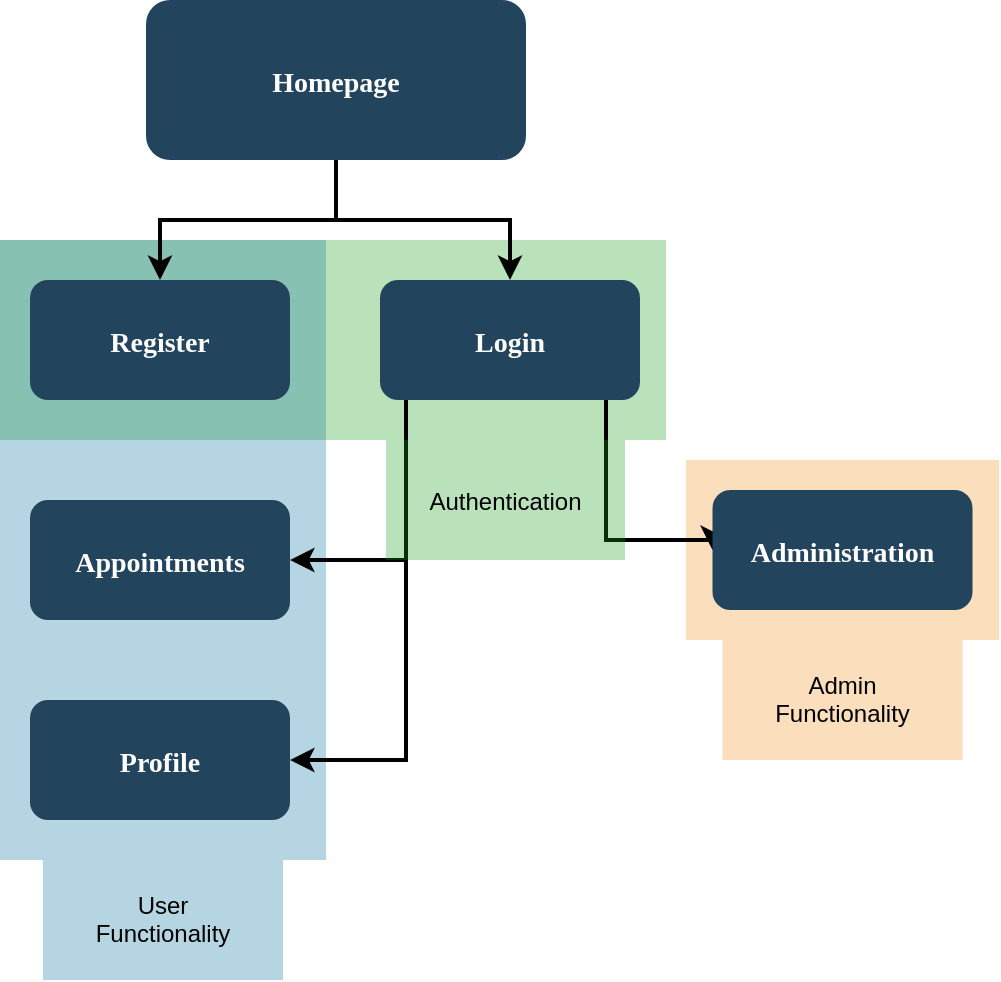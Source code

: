 <mxfile version="14.8.5" type="device"><diagram name="Page-1" id="2c0d36ab-eaac-3732-788b-9136903baeff"><mxGraphModel dx="782" dy="476" grid="1" gridSize="10" guides="1" tooltips="1" connect="1" arrows="1" fold="1" page="1" pageScale="1.5" pageWidth="1169" pageHeight="827" background="none" math="0" shadow="0"><root><mxCell id="0"/><mxCell id="1" parent="0"/><mxCell id="IGQcziRYtUCAI9lG8nns-122" value="" style="strokeColor=none;opacity=30;fillColor=#1C9E1C;" vertex="1" parent="1"><mxGeometry x="577" y="360" width="333" height="100" as="geometry"/></mxCell><mxCell id="122" value="" style="fillColor=#10739E;strokeColor=none;opacity=30;" parent="1" vertex="1"><mxGeometry x="577" y="360" width="163" height="310" as="geometry"/></mxCell><mxCell id="120" value="" style="fillColor=#F2931E;strokeColor=none;opacity=30;" parent="1" vertex="1"><mxGeometry x="920" y="470" width="156.5" height="90" as="geometry"/></mxCell><mxCell id="IGQcziRYtUCAI9lG8nns-128" style="edgeStyle=elbowEdgeStyle;rounded=0;orthogonalLoop=1;jettySize=auto;elbow=vertical;html=1;strokeWidth=2;" edge="1" parent="1" source="2" target="29"><mxGeometry relative="1" as="geometry"/></mxCell><mxCell id="IGQcziRYtUCAI9lG8nns-129" style="edgeStyle=elbowEdgeStyle;rounded=0;orthogonalLoop=1;jettySize=auto;elbow=vertical;html=1;strokeWidth=2;" edge="1" parent="1" source="2" target="33"><mxGeometry relative="1" as="geometry"/></mxCell><mxCell id="2" value="Homepage" style="rounded=1;fillColor=#23445D;gradientColor=none;strokeColor=none;fontColor=#FFFFFF;fontStyle=1;fontFamily=Tahoma;fontSize=14" parent="1" vertex="1"><mxGeometry x="650" y="240" width="190" height="80" as="geometry"/></mxCell><mxCell id="25" value="Profile" style="rounded=1;fillColor=#23445D;gradientColor=none;strokeColor=none;fontColor=#FFFFFF;fontStyle=1;fontFamily=Tahoma;fontSize=14" parent="1" vertex="1"><mxGeometry x="592" y="590" width="130" height="60" as="geometry"/></mxCell><mxCell id="29" value="Register" style="rounded=1;fillColor=#23445D;gradientColor=none;strokeColor=none;fontColor=#FFFFFF;fontStyle=1;fontFamily=Tahoma;fontSize=14" parent="1" vertex="1"><mxGeometry x="592" y="380" width="130" height="60" as="geometry"/></mxCell><mxCell id="IGQcziRYtUCAI9lG8nns-134" style="edgeStyle=elbowEdgeStyle;rounded=0;orthogonalLoop=1;jettySize=auto;elbow=vertical;html=1;entryX=0;entryY=0.5;entryDx=0;entryDy=0;strokeWidth=2;" edge="1" parent="1" source="33" target="41"><mxGeometry relative="1" as="geometry"><Array as="points"><mxPoint x="880" y="510"/></Array></mxGeometry></mxCell><mxCell id="IGQcziRYtUCAI9lG8nns-135" style="edgeStyle=elbowEdgeStyle;rounded=0;orthogonalLoop=1;jettySize=auto;elbow=vertical;html=1;entryX=1;entryY=0.5;entryDx=0;entryDy=0;strokeWidth=2;" edge="1" parent="1" source="33" target="2jqgIwoqbwCMYL3jJ3kh-125"><mxGeometry relative="1" as="geometry"><Array as="points"><mxPoint x="780" y="520"/></Array></mxGeometry></mxCell><mxCell id="IGQcziRYtUCAI9lG8nns-136" style="edgeStyle=elbowEdgeStyle;rounded=0;orthogonalLoop=1;jettySize=auto;elbow=vertical;html=1;entryX=1;entryY=0.5;entryDx=0;entryDy=0;strokeWidth=2;" edge="1" parent="1" source="33" target="25"><mxGeometry relative="1" as="geometry"><Array as="points"><mxPoint x="780" y="620"/></Array></mxGeometry></mxCell><mxCell id="33" value="Login" style="rounded=1;fillColor=#23445D;gradientColor=none;strokeColor=none;fontColor=#FFFFFF;fontStyle=1;fontFamily=Tahoma;fontSize=14" parent="1" vertex="1"><mxGeometry x="767" y="380" width="130" height="60" as="geometry"/></mxCell><mxCell id="41" value="Administration" style="rounded=1;fillColor=#23445D;gradientColor=none;strokeColor=none;fontColor=#FFFFFF;fontStyle=1;fontFamily=Tahoma;fontSize=14" parent="1" vertex="1"><mxGeometry x="933.25" y="485" width="130" height="60" as="geometry"/></mxCell><mxCell id="2jqgIwoqbwCMYL3jJ3kh-125" value="Appointments" style="rounded=1;fillColor=#23445D;gradientColor=none;strokeColor=none;fontColor=#FFFFFF;fontStyle=1;fontFamily=Tahoma;fontSize=14" parent="1" vertex="1"><mxGeometry x="592" y="490" width="130" height="60" as="geometry"/></mxCell><mxCell id="2jqgIwoqbwCMYL3jJ3kh-129" value="User&#xA;Functionality&#xA;" style="fillColor=#10739E;strokeColor=none;opacity=30;verticalAlign=bottom;" parent="1" vertex="1"><mxGeometry x="598.5" y="670" width="120" height="60" as="geometry"/></mxCell><mxCell id="2jqgIwoqbwCMYL3jJ3kh-130" value="Admin&#xA;Functionality&#xA;" style="fillColor=#F2931E;strokeColor=none;opacity=30;verticalAlign=bottom;" parent="1" vertex="1"><mxGeometry x="938.25" y="560" width="120" height="60" as="geometry"/></mxCell><mxCell id="IGQcziRYtUCAI9lG8nns-125" value="Authentication" style="strokeColor=none;opacity=30;fillColor=#1C9E1C;" vertex="1" parent="1"><mxGeometry x="770" y="460" width="119.5" height="60" as="geometry"/></mxCell></root></mxGraphModel></diagram></mxfile>